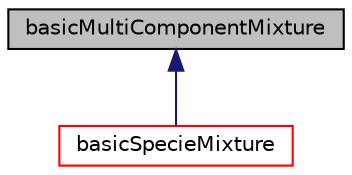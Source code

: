 digraph "basicMultiComponentMixture"
{
  bgcolor="transparent";
  edge [fontname="Helvetica",fontsize="10",labelfontname="Helvetica",labelfontsize="10"];
  node [fontname="Helvetica",fontsize="10",shape=record];
  Node0 [label="basicMultiComponentMixture",height=0.2,width=0.4,color="black", fillcolor="grey75", style="filled", fontcolor="black"];
  Node0 -> Node1 [dir="back",color="midnightblue",fontsize="10",style="solid",fontname="Helvetica"];
  Node1 [label="basicSpecieMixture",height=0.2,width=0.4,color="red",URL="$a31473.html",tooltip="Specialization of basicMultiComponentMixture for a mixture consisting of a number for molecular speci..."];
}
